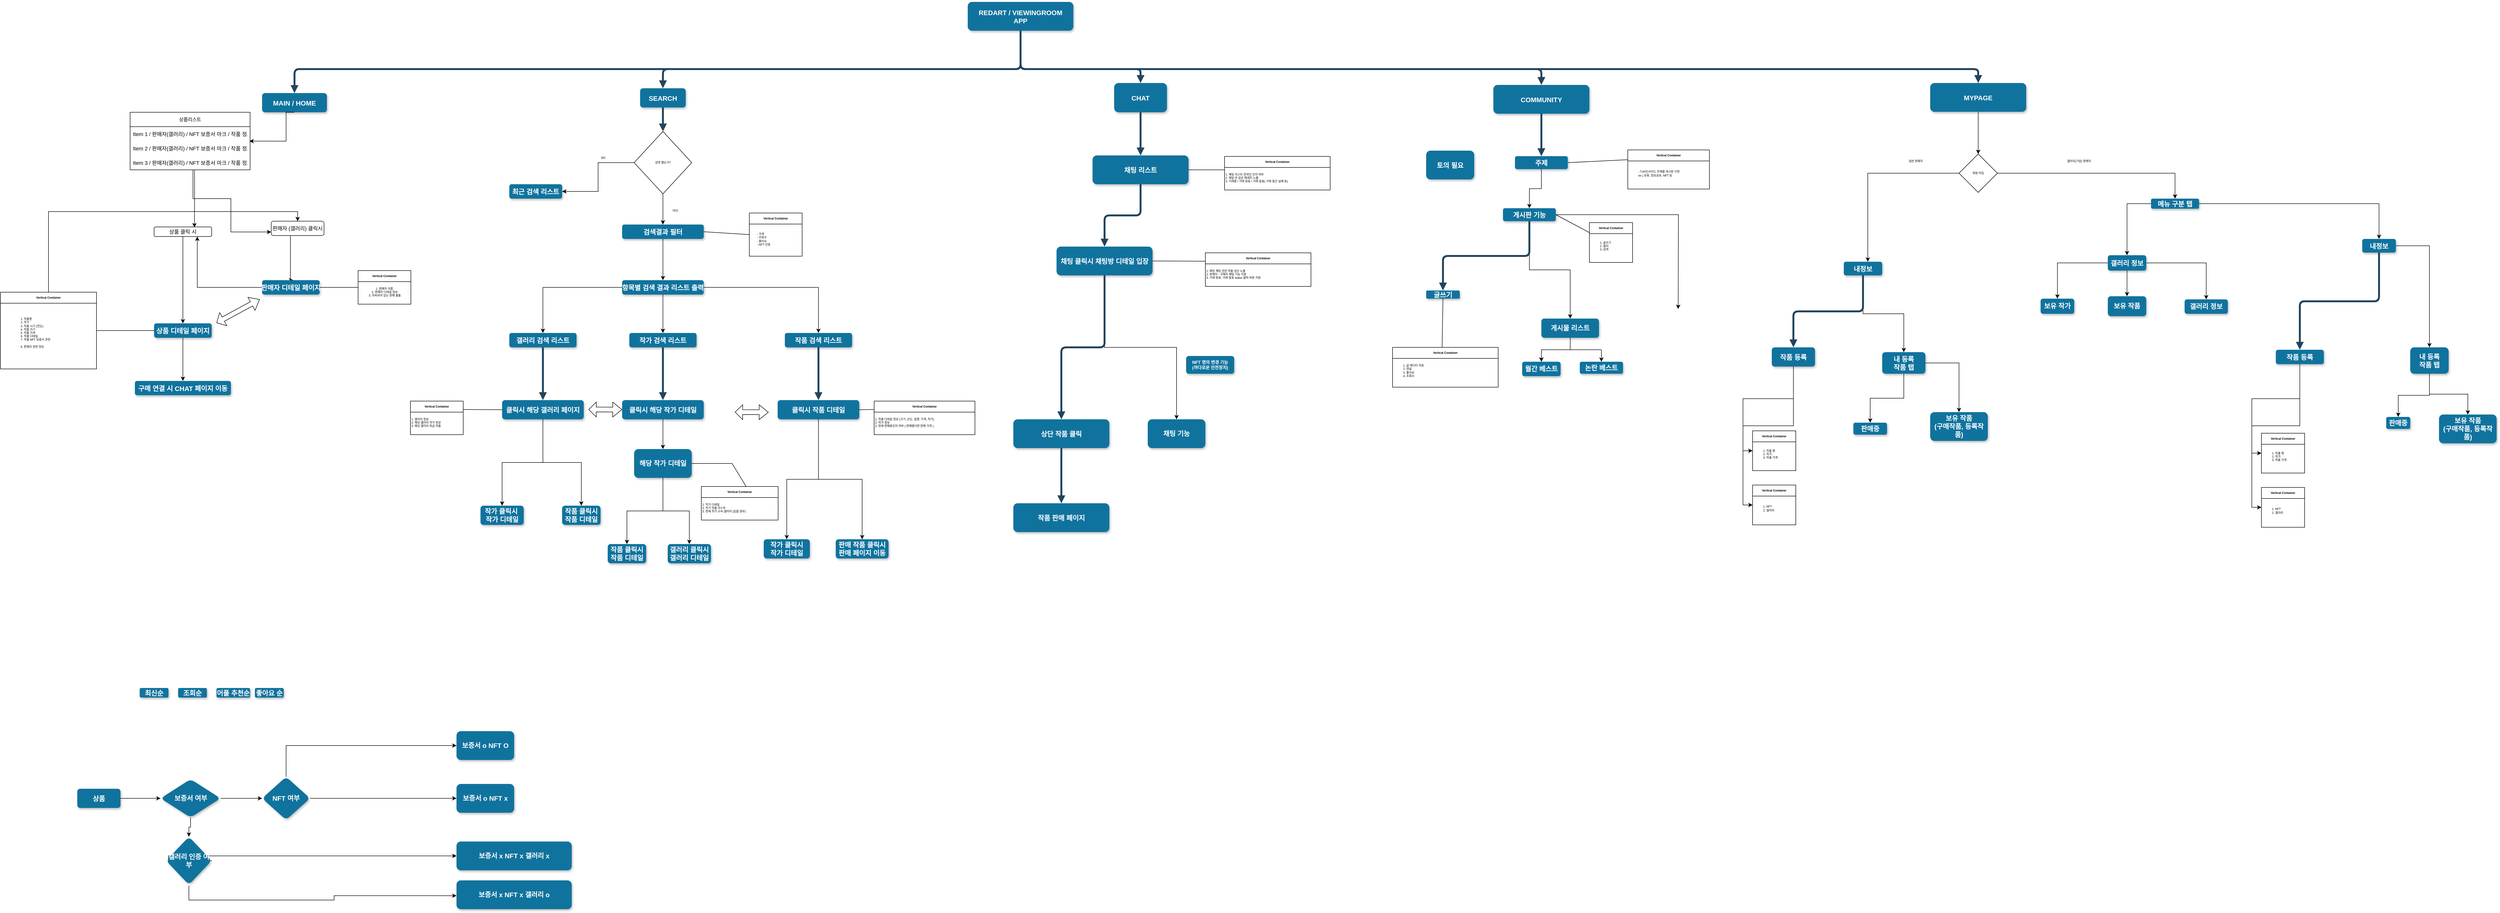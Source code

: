 <mxfile version="16.2.7" type="github">
  <diagram name="Page-1" id="97916047-d0de-89f5-080d-49f4d83e522f">
    <mxGraphModel dx="3179.5" dy="801" grid="1" gridSize="10" guides="1" tooltips="1" connect="1" arrows="1" fold="1" page="1" pageScale="1.5" pageWidth="1169" pageHeight="827" background="none" math="0" shadow="0">
      <root>
        <mxCell id="0" />
        <mxCell id="1" parent="0" />
        <mxCell id="3" value="REDART / VIEWINGROOM&#xa;APP" style="rounded=1;fillColor=#10739E;strokeColor=none;shadow=1;gradientColor=none;fontStyle=1;fontColor=#FFFFFF;fontSize=14;" parent="1" vertex="1">
          <mxGeometry x="805" y="30" width="220" height="60" as="geometry" />
        </mxCell>
        <mxCell id="8" value="MAIN / HOME" style="rounded=1;fillColor=#10739E;strokeColor=none;shadow=1;gradientColor=none;fontStyle=1;fontColor=#FFFFFF;fontSize=14;" parent="1" vertex="1">
          <mxGeometry x="-665" y="220" width="135" height="40" as="geometry" />
        </mxCell>
        <mxCell id="2zvDSiaRfBO-3n8Pwa8q-91" style="edgeStyle=orthogonalEdgeStyle;rounded=0;orthogonalLoop=1;jettySize=auto;html=1;fontSize=11;exitX=0.537;exitY=1.025;exitDx=0;exitDy=0;exitPerimeter=0;entryX=0.7;entryY=0.05;entryDx=0;entryDy=0;entryPerimeter=0;" parent="1" source="2zvDSiaRfBO-3n8Pwa8q-101" target="2zvDSiaRfBO-3n8Pwa8q-88" edge="1">
          <mxGeometry relative="1" as="geometry">
            <mxPoint x="-806" y="450" as="targetPoint" />
          </mxGeometry>
        </mxCell>
        <mxCell id="2zvDSiaRfBO-3n8Pwa8q-93" style="edgeStyle=orthogonalEdgeStyle;rounded=0;orthogonalLoop=1;jettySize=auto;html=1;fontSize=11;exitX=0.524;exitY=1.025;exitDx=0;exitDy=0;exitPerimeter=0;entryX=0;entryY=0.75;entryDx=0;entryDy=0;" parent="1" source="2zvDSiaRfBO-3n8Pwa8q-101" target="2zvDSiaRfBO-3n8Pwa8q-89" edge="1">
          <mxGeometry relative="1" as="geometry">
            <mxPoint x="-729.95" y="387.12" as="sourcePoint" />
            <mxPoint x="-665" y="510" as="targetPoint" />
            <Array as="points">
              <mxPoint x="-809" y="440" />
              <mxPoint x="-730" y="440" />
              <mxPoint x="-730" y="510" />
            </Array>
          </mxGeometry>
        </mxCell>
        <mxCell id="2zvDSiaRfBO-3n8Pwa8q-102" style="edgeStyle=orthogonalEdgeStyle;rounded=0;orthogonalLoop=1;jettySize=auto;html=1;exitX=0.5;exitY=1;exitDx=0;exitDy=0;entryX=0.994;entryY=0.006;entryDx=0;entryDy=0;fontSize=6;entryPerimeter=0;" parent="1" source="8" target="2zvDSiaRfBO-3n8Pwa8q-100" edge="1">
          <mxGeometry relative="1" as="geometry">
            <mxPoint x="-570.0" y="315" as="sourcePoint" />
            <Array as="points">
              <mxPoint x="-615" y="320" />
            </Array>
          </mxGeometry>
        </mxCell>
        <mxCell id="10" value="최신순" style="rounded=1;fillColor=#10739E;strokeColor=none;shadow=1;gradientColor=none;fontStyle=1;fontColor=#FFFFFF;fontSize=14;" parent="1" vertex="1">
          <mxGeometry x="-920" y="1460" width="60" height="20" as="geometry" />
        </mxCell>
        <mxCell id="2zvDSiaRfBO-3n8Pwa8q-83" value="" style="edgeStyle=orthogonalEdgeStyle;rounded=0;orthogonalLoop=1;jettySize=auto;html=1;" parent="1" source="11" edge="1">
          <mxGeometry relative="1" as="geometry">
            <mxPoint x="-830" y="820" as="targetPoint" />
          </mxGeometry>
        </mxCell>
        <mxCell id="11" value="상품 디테일 페이지" style="rounded=1;fillColor=#10739E;strokeColor=none;shadow=1;gradientColor=none;fontStyle=1;fontColor=#FFFFFF;fontSize=14;" parent="1" vertex="1">
          <mxGeometry x="-890" y="700" width="120" height="30" as="geometry" />
        </mxCell>
        <mxCell id="12" value="구매 연결 시 CHAT 페이지 이동" style="rounded=1;fillColor=#10739E;strokeColor=none;shadow=1;gradientColor=none;fontStyle=1;fontColor=#FFFFFF;fontSize=14;" parent="1" vertex="1">
          <mxGeometry x="-930" y="820" width="200" height="29.75" as="geometry" />
        </mxCell>
        <mxCell id="13" value="SEARCH" style="rounded=1;fillColor=#10739E;strokeColor=none;shadow=1;gradientColor=none;fontStyle=1;fontColor=#FFFFFF;fontSize=14;" parent="1" vertex="1">
          <mxGeometry x="122.5" y="210" width="95" height="40" as="geometry" />
        </mxCell>
        <mxCell id="2zvDSiaRfBO-3n8Pwa8q-134" style="edgeStyle=orthogonalEdgeStyle;rounded=0;orthogonalLoop=1;jettySize=auto;html=1;entryX=0.5;entryY=0;entryDx=0;entryDy=0;fontSize=6;" parent="1" source="14" target="15" edge="1">
          <mxGeometry relative="1" as="geometry" />
        </mxCell>
        <mxCell id="2zvDSiaRfBO-3n8Pwa8q-135" style="edgeStyle=orthogonalEdgeStyle;rounded=0;orthogonalLoop=1;jettySize=auto;html=1;fontSize=6;" parent="1" source="14" target="2zvDSiaRfBO-3n8Pwa8q-128" edge="1">
          <mxGeometry relative="1" as="geometry" />
        </mxCell>
        <mxCell id="2zvDSiaRfBO-3n8Pwa8q-136" style="edgeStyle=orthogonalEdgeStyle;rounded=0;orthogonalLoop=1;jettySize=auto;html=1;fontSize=6;" parent="1" source="14" target="2zvDSiaRfBO-3n8Pwa8q-131" edge="1">
          <mxGeometry relative="1" as="geometry" />
        </mxCell>
        <mxCell id="14" value="항목별 검색 결과 리스트 출력" style="rounded=1;fillColor=#10739E;strokeColor=none;shadow=1;gradientColor=none;fontStyle=1;fontColor=#FFFFFF;fontSize=14;" parent="1" vertex="1">
          <mxGeometry x="85" y="610" width="170" height="30" as="geometry" />
        </mxCell>
        <mxCell id="15" value="갤러리 검색 리스트" style="rounded=1;fillColor=#10739E;strokeColor=none;shadow=1;gradientColor=none;fontStyle=1;fontColor=#FFFFFF;fontSize=14;" parent="1" vertex="1">
          <mxGeometry x="-150" y="720" width="140" height="30" as="geometry" />
        </mxCell>
        <mxCell id="2zvDSiaRfBO-3n8Pwa8q-148" value="" style="edgeStyle=orthogonalEdgeStyle;rounded=0;orthogonalLoop=1;jettySize=auto;html=1;fontSize=6;" parent="1" source="16" target="2zvDSiaRfBO-3n8Pwa8q-147" edge="1">
          <mxGeometry relative="1" as="geometry" />
        </mxCell>
        <mxCell id="2zvDSiaRfBO-3n8Pwa8q-150" value="" style="edgeStyle=orthogonalEdgeStyle;rounded=0;orthogonalLoop=1;jettySize=auto;html=1;fontSize=6;" parent="1" source="16" target="2zvDSiaRfBO-3n8Pwa8q-149" edge="1">
          <mxGeometry relative="1" as="geometry" />
        </mxCell>
        <mxCell id="16" value="클릭시 해당 갤러리 페이지" style="rounded=1;fillColor=#10739E;strokeColor=none;shadow=1;gradientColor=none;fontStyle=1;fontColor=#FFFFFF;fontSize=14;" parent="1" vertex="1">
          <mxGeometry x="-165" y="860" width="170" height="40" as="geometry" />
        </mxCell>
        <mxCell id="18" value="CHAT" style="rounded=1;fillColor=#10739E;strokeColor=none;shadow=1;gradientColor=none;fontStyle=1;fontColor=#FFFFFF;fontSize=14;" parent="1" vertex="1">
          <mxGeometry x="1110" y="199" width="110" height="61" as="geometry" />
        </mxCell>
        <mxCell id="19" value="채팅 리스트" style="rounded=1;fillColor=#10739E;strokeColor=none;shadow=1;gradientColor=none;fontStyle=1;fontColor=#FFFFFF;fontSize=14;" parent="1" vertex="1">
          <mxGeometry x="1065" y="350" width="200" height="60" as="geometry" />
        </mxCell>
        <mxCell id="2zvDSiaRfBO-3n8Pwa8q-173" value="" style="edgeStyle=orthogonalEdgeStyle;rounded=0;orthogonalLoop=1;jettySize=auto;html=1;fontSize=6;" parent="1" source="20" target="2zvDSiaRfBO-3n8Pwa8q-172" edge="1">
          <mxGeometry relative="1" as="geometry" />
        </mxCell>
        <mxCell id="20" value="채팅 클릭시 채팅방 디테일 입장" style="rounded=1;fillColor=#10739E;strokeColor=none;shadow=1;gradientColor=none;fontStyle=1;fontColor=#FFFFFF;fontSize=14;" parent="1" vertex="1">
          <mxGeometry x="990" y="540" width="200" height="60" as="geometry" />
        </mxCell>
        <mxCell id="21" value="상단 작품 클릭" style="rounded=1;fillColor=#10739E;strokeColor=none;shadow=1;gradientColor=none;fontStyle=1;fontColor=#FFFFFF;fontSize=14;" parent="1" vertex="1">
          <mxGeometry x="900" y="900" width="200" height="60" as="geometry" />
        </mxCell>
        <mxCell id="22" value="작품 판매 페이지" style="rounded=1;fillColor=#10739E;strokeColor=none;shadow=1;gradientColor=none;fontStyle=1;fontColor=#FFFFFF;fontSize=14;" parent="1" vertex="1">
          <mxGeometry x="900" y="1075" width="200" height="60" as="geometry" />
        </mxCell>
        <mxCell id="23" value="COMMUNITY" style="rounded=1;fillColor=#10739E;strokeColor=none;shadow=1;gradientColor=none;fontStyle=1;fontColor=#FFFFFF;fontSize=14;" parent="1" vertex="1">
          <mxGeometry x="1900" y="203" width="200" height="60" as="geometry" />
        </mxCell>
        <mxCell id="2zvDSiaRfBO-3n8Pwa8q-181" value="" style="edgeStyle=orthogonalEdgeStyle;rounded=0;orthogonalLoop=1;jettySize=auto;html=1;fontSize=6;" parent="1" source="24" edge="1">
          <mxGeometry relative="1" as="geometry">
            <mxPoint x="2285" y="670" as="targetPoint" />
          </mxGeometry>
        </mxCell>
        <mxCell id="2zvDSiaRfBO-3n8Pwa8q-196" value="" style="edgeStyle=orthogonalEdgeStyle;rounded=0;orthogonalLoop=1;jettySize=auto;html=1;fontSize=6;" parent="1" source="24" target="2zvDSiaRfBO-3n8Pwa8q-195" edge="1">
          <mxGeometry relative="1" as="geometry" />
        </mxCell>
        <mxCell id="24" value="게시판 기능" style="rounded=1;fillColor=#10739E;strokeColor=none;shadow=1;gradientColor=none;fontStyle=1;fontColor=#FFFFFF;fontSize=14;" parent="1" vertex="1">
          <mxGeometry x="1920" y="460" width="110" height="27" as="geometry" />
        </mxCell>
        <mxCell id="25" value="글쓰기" style="rounded=1;fillColor=#10739E;strokeColor=none;shadow=1;gradientColor=none;fontStyle=1;fontColor=#FFFFFF;fontSize=14;" parent="1" vertex="1">
          <mxGeometry x="1760" y="631.5" width="70" height="17" as="geometry" />
        </mxCell>
        <mxCell id="34" value="" style="edgeStyle=elbowEdgeStyle;elbow=vertical;strokeWidth=4;endArrow=block;endFill=1;fontStyle=1;strokeColor=#23445D;" parent="1" source="3" target="8" edge="1">
          <mxGeometry x="170" y="65.5" width="100" height="100" as="geometry">
            <mxPoint x="170" y="165.5" as="sourcePoint" />
            <mxPoint x="270" y="65.5" as="targetPoint" />
            <Array as="points">
              <mxPoint x="668" y="170" />
              <mxPoint x="668" y="180" />
              <mxPoint x="700" y="455.5" />
            </Array>
          </mxGeometry>
        </mxCell>
        <mxCell id="37" value="" style="edgeStyle=elbowEdgeStyle;elbow=vertical;strokeWidth=4;endArrow=block;endFill=1;fontStyle=1;strokeColor=#23445D;" parent="1" source="3" target="23" edge="1">
          <mxGeometry x="170" y="65.5" width="100" height="100" as="geometry">
            <mxPoint x="170" y="165.5" as="sourcePoint" />
            <mxPoint x="270" y="65.5" as="targetPoint" />
            <Array as="points">
              <mxPoint x="1198" y="170" />
              <mxPoint x="1120" y="455.5" />
            </Array>
          </mxGeometry>
        </mxCell>
        <mxCell id="42" value="" style="edgeStyle=elbowEdgeStyle;elbow=vertical;strokeWidth=4;endArrow=block;endFill=1;fontStyle=1;strokeColor=#23445D;" parent="1" source="13" edge="1">
          <mxGeometry x="-420" y="-240" width="100" height="100" as="geometry">
            <mxPoint x="-420" y="-140" as="sourcePoint" />
            <mxPoint x="170" y="300" as="targetPoint" />
          </mxGeometry>
        </mxCell>
        <mxCell id="44" value="" style="edgeStyle=elbowEdgeStyle;elbow=vertical;strokeWidth=4;endArrow=block;endFill=1;fontStyle=1;strokeColor=#23445D;" parent="1" source="15" target="16" edge="1">
          <mxGeometry x="-520" y="240" width="100" height="100" as="geometry">
            <mxPoint x="-520" y="340" as="sourcePoint" />
            <mxPoint x="-420" y="240" as="targetPoint" />
          </mxGeometry>
        </mxCell>
        <mxCell id="46" value="" style="edgeStyle=elbowEdgeStyle;elbow=vertical;strokeWidth=4;endArrow=block;endFill=1;fontStyle=1;strokeColor=#23445D;" parent="1" source="18" target="19" edge="1">
          <mxGeometry x="340" y="49" width="100" height="100" as="geometry">
            <mxPoint x="340" y="149" as="sourcePoint" />
            <mxPoint x="440" y="49" as="targetPoint" />
          </mxGeometry>
        </mxCell>
        <mxCell id="47" value="" style="edgeStyle=elbowEdgeStyle;elbow=vertical;strokeWidth=4;endArrow=block;endFill=1;fontStyle=1;strokeColor=#23445D;" parent="1" source="19" target="20" edge="1">
          <mxGeometry x="340" y="59" width="100" height="100" as="geometry">
            <mxPoint x="340" y="159" as="sourcePoint" />
            <mxPoint x="440" y="59" as="targetPoint" />
          </mxGeometry>
        </mxCell>
        <mxCell id="48" value="" style="edgeStyle=elbowEdgeStyle;elbow=vertical;strokeWidth=4;endArrow=block;endFill=1;fontStyle=1;strokeColor=#23445D;" parent="1" source="20" target="21" edge="1">
          <mxGeometry x="340" y="69" width="100" height="100" as="geometry">
            <mxPoint x="340" y="169" as="sourcePoint" />
            <mxPoint x="440" y="69" as="targetPoint" />
          </mxGeometry>
        </mxCell>
        <mxCell id="49" value="" style="edgeStyle=elbowEdgeStyle;elbow=vertical;strokeWidth=4;endArrow=block;endFill=1;fontStyle=1;strokeColor=#23445D;" parent="1" source="21" target="22" edge="1">
          <mxGeometry x="330" y="274" width="100" height="100" as="geometry">
            <mxPoint x="330" y="374" as="sourcePoint" />
            <mxPoint x="430" y="274" as="targetPoint" />
          </mxGeometry>
        </mxCell>
        <mxCell id="50" value="" style="edgeStyle=elbowEdgeStyle;elbow=vertical;strokeWidth=4;endArrow=block;endFill=1;fontStyle=1;strokeColor=#23445D;entryX=0.5;entryY=0;entryDx=0;entryDy=0;" parent="1" source="23" target="2zvDSiaRfBO-3n8Pwa8q-182" edge="1">
          <mxGeometry x="880" y="-247" width="100" height="100" as="geometry">
            <mxPoint x="880" y="-147" as="sourcePoint" />
            <mxPoint x="2000" y="330" as="targetPoint" />
          </mxGeometry>
        </mxCell>
        <mxCell id="51" value="" style="edgeStyle=elbowEdgeStyle;elbow=vertical;strokeWidth=4;endArrow=block;endFill=1;fontStyle=1;strokeColor=#23445D;" parent="1" source="24" target="25" edge="1">
          <mxGeometry x="880" y="80" width="100" height="100" as="geometry">
            <mxPoint x="880" y="180" as="sourcePoint" />
            <mxPoint x="980" y="80" as="targetPoint" />
          </mxGeometry>
        </mxCell>
        <mxCell id="54" value="" style="edgeStyle=elbowEdgeStyle;elbow=vertical;strokeWidth=4;endArrow=block;endFill=1;fontStyle=1;strokeColor=#23445D;" parent="1" source="3" target="13" edge="1">
          <mxGeometry x="170" y="65.5" width="100" height="100" as="geometry">
            <mxPoint x="170" y="165.5" as="sourcePoint" />
            <mxPoint x="270" y="65.5" as="targetPoint" />
            <Array as="points">
              <mxPoint x="915" y="170" />
              <mxPoint x="800" y="455.5" />
            </Array>
          </mxGeometry>
        </mxCell>
        <mxCell id="55" value="" style="edgeStyle=elbowEdgeStyle;elbow=vertical;strokeWidth=4;endArrow=block;endFill=1;fontStyle=1;strokeColor=#23445D;entryX=0.5;entryY=0;entryDx=0;entryDy=0;exitX=0.5;exitY=1;exitDx=0;exitDy=0;" parent="1" source="3" target="18" edge="1">
          <mxGeometry x="170" y="65.5" width="100" height="100" as="geometry">
            <mxPoint x="915" y="100" as="sourcePoint" />
            <mxPoint x="270" y="65.5" as="targetPoint" />
            <Array as="points">
              <mxPoint x="880" y="170" />
              <mxPoint x="915" y="170" />
              <mxPoint x="1090" y="455.5" />
            </Array>
          </mxGeometry>
        </mxCell>
        <mxCell id="2zvDSiaRfBO-3n8Pwa8q-203" value="" style="edgeStyle=orthogonalEdgeStyle;rounded=0;orthogonalLoop=1;jettySize=auto;html=1;fontSize=6;entryX=0;entryY=0.5;entryDx=0;entryDy=0;" parent="1" source="2zvDSiaRfBO-3n8Pwa8q-55" target="2zvDSiaRfBO-3n8Pwa8q-204" edge="1">
          <mxGeometry relative="1" as="geometry">
            <mxPoint x="2910" y="329" as="targetPoint" />
          </mxGeometry>
        </mxCell>
        <mxCell id="2zvDSiaRfBO-3n8Pwa8q-55" value="MYPAGE" style="rounded=1;fillColor=#10739E;strokeColor=none;shadow=1;gradientColor=none;fontStyle=1;fontColor=#FFFFFF;fontSize=14;" parent="1" vertex="1">
          <mxGeometry x="2810" y="199" width="200" height="60" as="geometry" />
        </mxCell>
        <mxCell id="2zvDSiaRfBO-3n8Pwa8q-218" value="" style="edgeStyle=orthogonalEdgeStyle;rounded=0;orthogonalLoop=1;jettySize=auto;html=1;fontSize=6;" parent="1" source="2zvDSiaRfBO-3n8Pwa8q-56" target="2zvDSiaRfBO-3n8Pwa8q-217" edge="1">
          <mxGeometry relative="1" as="geometry" />
        </mxCell>
        <mxCell id="2zvDSiaRfBO-3n8Pwa8q-56" value="내정보" style="rounded=1;fillColor=#10739E;strokeColor=none;shadow=1;gradientColor=none;fontStyle=1;fontColor=#FFFFFF;fontSize=14;" parent="1" vertex="1">
          <mxGeometry x="2630" y="571.5" width="80" height="28.5" as="geometry" />
        </mxCell>
        <mxCell id="2zvDSiaRfBO-3n8Pwa8q-213" style="edgeStyle=orthogonalEdgeStyle;rounded=0;orthogonalLoop=1;jettySize=auto;html=1;entryX=0;entryY=0.5;entryDx=0;entryDy=0;fontSize=6;" parent="1" source="2zvDSiaRfBO-3n8Pwa8q-57" target="2zvDSiaRfBO-3n8Pwa8q-211" edge="1">
          <mxGeometry relative="1" as="geometry" />
        </mxCell>
        <mxCell id="2zvDSiaRfBO-3n8Pwa8q-214" style="edgeStyle=orthogonalEdgeStyle;rounded=0;orthogonalLoop=1;jettySize=auto;html=1;fontSize=6;entryX=0;entryY=0.5;entryDx=0;entryDy=0;" parent="1" source="2zvDSiaRfBO-3n8Pwa8q-57" target="2zvDSiaRfBO-3n8Pwa8q-215" edge="1">
          <mxGeometry relative="1" as="geometry">
            <mxPoint x="2680" y="870" as="targetPoint" />
          </mxGeometry>
        </mxCell>
        <mxCell id="2zvDSiaRfBO-3n8Pwa8q-57" value="작품 등록" style="rounded=1;fillColor=#10739E;strokeColor=none;shadow=1;gradientColor=none;fontStyle=1;fontColor=#FFFFFF;fontSize=14;" parent="1" vertex="1">
          <mxGeometry x="2480" y="750" width="90" height="40" as="geometry" />
        </mxCell>
        <mxCell id="2zvDSiaRfBO-3n8Pwa8q-61" value="" style="edgeStyle=elbowEdgeStyle;elbow=vertical;strokeWidth=4;endArrow=block;endFill=1;fontStyle=1;strokeColor=#23445D;" parent="1" source="2zvDSiaRfBO-3n8Pwa8q-56" target="2zvDSiaRfBO-3n8Pwa8q-57" edge="1">
          <mxGeometry x="2090" y="495" width="100" height="100" as="geometry">
            <mxPoint x="2090" y="595" as="sourcePoint" />
            <mxPoint x="2190" y="495" as="targetPoint" />
          </mxGeometry>
        </mxCell>
        <mxCell id="2zvDSiaRfBO-3n8Pwa8q-64" value="" style="edgeStyle=elbowEdgeStyle;elbow=vertical;strokeWidth=4;endArrow=block;endFill=1;fontStyle=1;strokeColor=#23445D;entryX=0.5;entryY=0;entryDx=0;entryDy=0;exitX=0.5;exitY=1;exitDx=0;exitDy=0;" parent="1" source="3" target="2zvDSiaRfBO-3n8Pwa8q-55" edge="1">
          <mxGeometry x="445" y="15.5" width="100" height="100" as="geometry">
            <mxPoint x="1190" y="40" as="sourcePoint" />
            <mxPoint x="1595.0" y="140" as="targetPoint" />
            <Array as="points">
              <mxPoint x="1250" y="170" />
              <mxPoint x="1395" y="405.5" />
            </Array>
          </mxGeometry>
        </mxCell>
        <mxCell id="2zvDSiaRfBO-3n8Pwa8q-68" value="조회순" style="rounded=1;fillColor=#10739E;strokeColor=none;shadow=1;gradientColor=none;fontStyle=1;fontColor=#FFFFFF;fontSize=14;" parent="1" vertex="1">
          <mxGeometry x="-840" y="1460" width="60" height="20" as="geometry" />
        </mxCell>
        <mxCell id="2zvDSiaRfBO-3n8Pwa8q-70" value="어플 추천순" style="rounded=1;fillColor=#10739E;strokeColor=none;shadow=1;gradientColor=none;fontStyle=1;fontColor=#FFFFFF;fontSize=14;" parent="1" vertex="1">
          <mxGeometry x="-760" y="1460" width="70" height="20" as="geometry" />
        </mxCell>
        <mxCell id="2zvDSiaRfBO-3n8Pwa8q-71" value="좋아요 순" style="rounded=1;fillColor=#10739E;strokeColor=none;shadow=1;gradientColor=none;fontStyle=1;fontColor=#FFFFFF;fontSize=14;" parent="1" vertex="1">
          <mxGeometry x="-680" y="1460" width="60" height="20" as="geometry" />
        </mxCell>
        <mxCell id="2zvDSiaRfBO-3n8Pwa8q-92" value="" style="edgeStyle=orthogonalEdgeStyle;rounded=0;orthogonalLoop=1;jettySize=auto;html=1;fontSize=11;" parent="1" source="2zvDSiaRfBO-3n8Pwa8q-88" target="11" edge="1">
          <mxGeometry relative="1" as="geometry" />
        </mxCell>
        <mxCell id="2zvDSiaRfBO-3n8Pwa8q-88" value="상품 클릭 시" style="rounded=1;whiteSpace=wrap;html=1;fontSize=11;" parent="1" vertex="1">
          <mxGeometry x="-890" y="499" width="120" height="20" as="geometry" />
        </mxCell>
        <mxCell id="2zvDSiaRfBO-3n8Pwa8q-97" style="edgeStyle=orthogonalEdgeStyle;rounded=0;orthogonalLoop=1;jettySize=auto;html=1;entryX=0.5;entryY=0;entryDx=0;entryDy=0;fontSize=11;" parent="1" edge="1">
          <mxGeometry relative="1" as="geometry">
            <mxPoint x="-585.971" y="517" as="sourcePoint" />
            <mxPoint x="-600.0" y="610" as="targetPoint" />
            <Array as="points">
              <mxPoint x="-606" y="517" />
              <mxPoint x="-606" y="610" />
            </Array>
          </mxGeometry>
        </mxCell>
        <mxCell id="2zvDSiaRfBO-3n8Pwa8q-89" value="판매자 (갤러리) 클릭시" style="rounded=1;whiteSpace=wrap;html=1;fontSize=11;" parent="1" vertex="1">
          <mxGeometry x="-646" y="487" width="110" height="30" as="geometry" />
        </mxCell>
        <mxCell id="2zvDSiaRfBO-3n8Pwa8q-94" value="" style="edgeStyle=orthogonalEdgeStyle;rounded=0;orthogonalLoop=1;jettySize=auto;html=1;entryX=0.75;entryY=1;entryDx=0;entryDy=0;" parent="1" source="2zvDSiaRfBO-3n8Pwa8q-95" target="2zvDSiaRfBO-3n8Pwa8q-88" edge="1">
          <mxGeometry relative="1" as="geometry">
            <mxPoint x="-605" y="730" as="targetPoint" />
          </mxGeometry>
        </mxCell>
        <mxCell id="2zvDSiaRfBO-3n8Pwa8q-95" value="판매자 디테일 페이지" style="rounded=1;fillColor=#10739E;strokeColor=none;shadow=1;gradientColor=none;fontStyle=1;fontColor=#FFFFFF;fontSize=14;" parent="1" vertex="1">
          <mxGeometry x="-665" y="610" width="120" height="30" as="geometry" />
        </mxCell>
        <mxCell id="2zvDSiaRfBO-3n8Pwa8q-98" value="상품리스트" style="swimlane;fontStyle=0;childLayout=stackLayout;horizontal=1;startSize=30;horizontalStack=0;resizeParent=1;resizeParentMax=0;resizeLast=0;collapsible=1;marginBottom=0;fontSize=10;" parent="1" vertex="1">
          <mxGeometry x="-940" y="260" width="250" height="120" as="geometry" />
        </mxCell>
        <mxCell id="2zvDSiaRfBO-3n8Pwa8q-99" value="Item 1 / 판매자(갤러리) / NFT 보증서 마크 / 작품 정보" style="text;strokeColor=none;fillColor=none;align=left;verticalAlign=middle;spacingLeft=4;spacingRight=4;overflow=hidden;points=[[0,0.5],[1,0.5]];portConstraint=eastwest;rotatable=0;fontSize=11;" parent="2zvDSiaRfBO-3n8Pwa8q-98" vertex="1">
          <mxGeometry y="30" width="250" height="30" as="geometry" />
        </mxCell>
        <mxCell id="2zvDSiaRfBO-3n8Pwa8q-100" value="Item 2 / 판매자(갤러리) / NFT 보증서 마크 / 작품 정보" style="text;strokeColor=none;fillColor=none;align=left;verticalAlign=middle;spacingLeft=4;spacingRight=4;overflow=hidden;points=[[0,0.5],[1,0.5]];portConstraint=eastwest;rotatable=0;fontSize=11;" parent="2zvDSiaRfBO-3n8Pwa8q-98" vertex="1">
          <mxGeometry y="60" width="250" height="30" as="geometry" />
        </mxCell>
        <mxCell id="2zvDSiaRfBO-3n8Pwa8q-101" value="Item 3 / 판매자(갤러리) / NFT 보증서 마크 / 작품 정보" style="text;strokeColor=none;fillColor=none;align=left;verticalAlign=middle;spacingLeft=4;spacingRight=4;overflow=hidden;points=[[0,0.5],[1,0.5]];portConstraint=eastwest;rotatable=0;fontSize=11;" parent="2zvDSiaRfBO-3n8Pwa8q-98" vertex="1">
          <mxGeometry y="90" width="250" height="30" as="geometry" />
        </mxCell>
        <mxCell id="2zvDSiaRfBO-3n8Pwa8q-103" value="" style="endArrow=none;html=1;rounded=0;fontSize=6;entryX=1;entryY=0.5;entryDx=0;entryDy=0;exitX=0;exitY=0.5;exitDx=0;exitDy=0;" parent="1" source="2zvDSiaRfBO-3n8Pwa8q-104" target="2zvDSiaRfBO-3n8Pwa8q-95" edge="1">
          <mxGeometry width="50" height="50" relative="1" as="geometry">
            <mxPoint x="-455" y="625" as="sourcePoint" />
            <mxPoint x="-575" y="650" as="targetPoint" />
          </mxGeometry>
        </mxCell>
        <mxCell id="2zvDSiaRfBO-3n8Pwa8q-104" value="Vertical Container" style="swimlane;fontSize=6;" parent="1" vertex="1">
          <mxGeometry x="-465" y="590" width="110" height="70" as="geometry" />
        </mxCell>
        <mxCell id="2zvDSiaRfBO-3n8Pwa8q-105" value="1. 판매자 이름&amp;nbsp;&lt;br&gt;2. 판매자 디테일 정보&lt;br&gt;3. 귀속되어 있는 판매 물품" style="text;html=1;align=center;verticalAlign=middle;resizable=0;points=[];autosize=1;strokeColor=none;fillColor=none;fontSize=6;" parent="2zvDSiaRfBO-3n8Pwa8q-104" vertex="1">
          <mxGeometry x="-5" y="30" width="120" height="30" as="geometry" />
        </mxCell>
        <mxCell id="2zvDSiaRfBO-3n8Pwa8q-111" style="edgeStyle=orthogonalEdgeStyle;rounded=0;orthogonalLoop=1;jettySize=auto;html=1;entryX=0.5;entryY=0;entryDx=0;entryDy=0;fontSize=6;" parent="1" source="2zvDSiaRfBO-3n8Pwa8q-106" target="2zvDSiaRfBO-3n8Pwa8q-89" edge="1">
          <mxGeometry relative="1" as="geometry">
            <Array as="points">
              <mxPoint x="-1110" y="467" />
              <mxPoint x="-591" y="467" />
            </Array>
          </mxGeometry>
        </mxCell>
        <mxCell id="2zvDSiaRfBO-3n8Pwa8q-106" value="Vertical Container" style="swimlane;fontSize=6;" parent="1" vertex="1">
          <mxGeometry x="-1210" y="635" width="200" height="160" as="geometry" />
        </mxCell>
        <mxCell id="2zvDSiaRfBO-3n8Pwa8q-107" value="1. 작품명&lt;br&gt;2. 작가&lt;br&gt;3. 작품 시기 (연도)&lt;br&gt;4. 작품 크기&lt;br&gt;5. 작품 가격&lt;br&gt;6. 작품 디테일&lt;br&gt;7. 작품 NFT 보증서 관련&lt;br&gt;&lt;br&gt;8. 판매자 관련 정보&amp;nbsp;" style="text;html=1;align=left;verticalAlign=middle;resizable=0;points=[];autosize=1;strokeColor=none;fillColor=none;fontSize=6;" parent="2zvDSiaRfBO-3n8Pwa8q-106" vertex="1">
          <mxGeometry x="40" y="50" width="110" height="70" as="geometry" />
        </mxCell>
        <mxCell id="2zvDSiaRfBO-3n8Pwa8q-109" value="" style="endArrow=none;html=1;rounded=0;fontSize=6;entryX=0;entryY=0.5;entryDx=0;entryDy=0;exitX=1;exitY=0.5;exitDx=0;exitDy=0;" parent="1" source="2zvDSiaRfBO-3n8Pwa8q-106" target="11" edge="1">
          <mxGeometry width="50" height="50" relative="1" as="geometry">
            <mxPoint x="-980" y="740" as="sourcePoint" />
            <mxPoint x="-930" y="690" as="targetPoint" />
          </mxGeometry>
        </mxCell>
        <mxCell id="2zvDSiaRfBO-3n8Pwa8q-114" style="edgeStyle=orthogonalEdgeStyle;rounded=0;orthogonalLoop=1;jettySize=auto;html=1;fontSize=6;" parent="1" source="2zvDSiaRfBO-3n8Pwa8q-113" target="2zvDSiaRfBO-3n8Pwa8q-115" edge="1">
          <mxGeometry relative="1" as="geometry">
            <mxPoint x="-20" y="480" as="targetPoint" />
          </mxGeometry>
        </mxCell>
        <mxCell id="2zvDSiaRfBO-3n8Pwa8q-116" style="edgeStyle=orthogonalEdgeStyle;rounded=0;orthogonalLoop=1;jettySize=auto;html=1;fontSize=6;entryX=0.5;entryY=0;entryDx=0;entryDy=0;" parent="1" source="2zvDSiaRfBO-3n8Pwa8q-113" target="2zvDSiaRfBO-3n8Pwa8q-188" edge="1">
          <mxGeometry relative="1" as="geometry">
            <mxPoint x="170" y="490" as="targetPoint" />
          </mxGeometry>
        </mxCell>
        <mxCell id="2zvDSiaRfBO-3n8Pwa8q-113" value="검색 했는가?" style="rhombus;whiteSpace=wrap;html=1;fontSize=6;" parent="1" vertex="1">
          <mxGeometry x="110" y="300" width="120" height="130" as="geometry" />
        </mxCell>
        <mxCell id="2zvDSiaRfBO-3n8Pwa8q-115" value="최근 검색 리스트" style="rounded=1;fillColor=#10739E;strokeColor=none;shadow=1;gradientColor=none;fontStyle=1;fontColor=#FFFFFF;fontSize=14;" parent="1" vertex="1">
          <mxGeometry x="-150" y="410" width="110" height="30" as="geometry" />
        </mxCell>
        <mxCell id="2zvDSiaRfBO-3n8Pwa8q-117" value="NO" style="text;html=1;align=center;verticalAlign=middle;resizable=0;points=[];autosize=1;strokeColor=none;fillColor=none;fontSize=6;" parent="1" vertex="1">
          <mxGeometry x="30" y="350" width="30" height="10" as="geometry" />
        </mxCell>
        <mxCell id="2zvDSiaRfBO-3n8Pwa8q-118" value="YES&lt;br&gt;" style="text;html=1;align=center;verticalAlign=middle;resizable=0;points=[];autosize=1;strokeColor=none;fillColor=none;fontSize=6;" parent="1" vertex="1">
          <mxGeometry x="175" y="460" width="40" height="10" as="geometry" />
        </mxCell>
        <mxCell id="2zvDSiaRfBO-3n8Pwa8q-128" value="작가 검색 리스트" style="rounded=1;fillColor=#10739E;strokeColor=none;shadow=1;gradientColor=none;fontStyle=1;fontColor=#FFFFFF;fontSize=14;" parent="1" vertex="1">
          <mxGeometry x="100" y="720" width="140" height="30" as="geometry" />
        </mxCell>
        <mxCell id="2zvDSiaRfBO-3n8Pwa8q-138" value="" style="edgeStyle=orthogonalEdgeStyle;rounded=0;orthogonalLoop=1;jettySize=auto;html=1;fontSize=6;" parent="1" source="2zvDSiaRfBO-3n8Pwa8q-129" target="2zvDSiaRfBO-3n8Pwa8q-137" edge="1">
          <mxGeometry relative="1" as="geometry" />
        </mxCell>
        <mxCell id="2zvDSiaRfBO-3n8Pwa8q-129" value="클릭시 해당 작가 디테일" style="rounded=1;fillColor=#10739E;strokeColor=none;shadow=1;gradientColor=none;fontStyle=1;fontColor=#FFFFFF;fontSize=14;" parent="1" vertex="1">
          <mxGeometry x="85" y="860" width="170" height="40" as="geometry" />
        </mxCell>
        <mxCell id="2zvDSiaRfBO-3n8Pwa8q-130" value="" style="edgeStyle=elbowEdgeStyle;elbow=vertical;strokeWidth=4;endArrow=block;endFill=1;fontStyle=1;strokeColor=#23445D;" parent="1" source="2zvDSiaRfBO-3n8Pwa8q-128" target="2zvDSiaRfBO-3n8Pwa8q-129" edge="1">
          <mxGeometry x="-270" y="240" width="100" height="100" as="geometry">
            <mxPoint x="-270" y="340" as="sourcePoint" />
            <mxPoint x="-170" y="240" as="targetPoint" />
          </mxGeometry>
        </mxCell>
        <mxCell id="2zvDSiaRfBO-3n8Pwa8q-131" value="작품 검색 리스트" style="rounded=1;fillColor=#10739E;strokeColor=none;shadow=1;gradientColor=none;fontStyle=1;fontColor=#FFFFFF;fontSize=14;" parent="1" vertex="1">
          <mxGeometry x="424" y="720" width="140" height="30" as="geometry" />
        </mxCell>
        <mxCell id="2zvDSiaRfBO-3n8Pwa8q-161" value="" style="edgeStyle=orthogonalEdgeStyle;rounded=0;orthogonalLoop=1;jettySize=auto;html=1;fontSize=6;" parent="1" source="2zvDSiaRfBO-3n8Pwa8q-132" target="2zvDSiaRfBO-3n8Pwa8q-160" edge="1">
          <mxGeometry relative="1" as="geometry" />
        </mxCell>
        <mxCell id="2zvDSiaRfBO-3n8Pwa8q-163" value="" style="edgeStyle=orthogonalEdgeStyle;rounded=0;orthogonalLoop=1;jettySize=auto;html=1;fontSize=6;" parent="1" source="2zvDSiaRfBO-3n8Pwa8q-132" target="2zvDSiaRfBO-3n8Pwa8q-162" edge="1">
          <mxGeometry relative="1" as="geometry" />
        </mxCell>
        <mxCell id="2zvDSiaRfBO-3n8Pwa8q-132" value="클릭시 작품 디테일" style="rounded=1;fillColor=#10739E;strokeColor=none;shadow=1;gradientColor=none;fontStyle=1;fontColor=#FFFFFF;fontSize=14;" parent="1" vertex="1">
          <mxGeometry x="409" y="860" width="170" height="40" as="geometry" />
        </mxCell>
        <mxCell id="2zvDSiaRfBO-3n8Pwa8q-133" value="" style="edgeStyle=elbowEdgeStyle;elbow=vertical;strokeWidth=4;endArrow=block;endFill=1;fontStyle=1;strokeColor=#23445D;" parent="1" source="2zvDSiaRfBO-3n8Pwa8q-131" target="2zvDSiaRfBO-3n8Pwa8q-132" edge="1">
          <mxGeometry x="54" y="240" width="100" height="100" as="geometry">
            <mxPoint x="54" y="340" as="sourcePoint" />
            <mxPoint x="154" y="240" as="targetPoint" />
          </mxGeometry>
        </mxCell>
        <mxCell id="2zvDSiaRfBO-3n8Pwa8q-140" value="" style="edgeStyle=orthogonalEdgeStyle;rounded=0;orthogonalLoop=1;jettySize=auto;html=1;fontSize=6;" parent="1" source="2zvDSiaRfBO-3n8Pwa8q-137" target="2zvDSiaRfBO-3n8Pwa8q-139" edge="1">
          <mxGeometry relative="1" as="geometry" />
        </mxCell>
        <mxCell id="2zvDSiaRfBO-3n8Pwa8q-156" value="" style="edgeStyle=orthogonalEdgeStyle;rounded=0;orthogonalLoop=1;jettySize=auto;html=1;fontSize=6;" parent="1" source="2zvDSiaRfBO-3n8Pwa8q-137" target="2zvDSiaRfBO-3n8Pwa8q-155" edge="1">
          <mxGeometry relative="1" as="geometry" />
        </mxCell>
        <mxCell id="2zvDSiaRfBO-3n8Pwa8q-137" value="해당 작가 디테일" style="whiteSpace=wrap;html=1;fontSize=14;fillColor=#10739E;strokeColor=none;fontColor=#FFFFFF;rounded=1;shadow=1;gradientColor=none;fontStyle=1;" parent="1" vertex="1">
          <mxGeometry x="110" y="962" width="120" height="60" as="geometry" />
        </mxCell>
        <mxCell id="2zvDSiaRfBO-3n8Pwa8q-139" value="작품 클릭시&lt;br&gt;작품 디테일" style="whiteSpace=wrap;html=1;fontSize=14;fillColor=#10739E;strokeColor=none;fontColor=#FFFFFF;rounded=1;shadow=1;gradientColor=none;fontStyle=1;" parent="1" vertex="1">
          <mxGeometry x="55" y="1160" width="80" height="40" as="geometry" />
        </mxCell>
        <mxCell id="2zvDSiaRfBO-3n8Pwa8q-143" value="Vertical Container" style="swimlane;fontSize=6;" parent="1" vertex="1">
          <mxGeometry x="-356" y="862" width="110" height="70" as="geometry" />
        </mxCell>
        <mxCell id="2zvDSiaRfBO-3n8Pwa8q-144" value="1. 갤러리 정보&lt;br&gt;2. 해당 갤러리 작가 정보&lt;br&gt;3. 해당 갤러리 취급 작품" style="text;html=1;align=left;verticalAlign=middle;resizable=0;points=[];autosize=1;strokeColor=none;fillColor=none;fontSize=6;" parent="2zvDSiaRfBO-3n8Pwa8q-143" vertex="1">
          <mxGeometry y="30" width="110" height="30" as="geometry" />
        </mxCell>
        <mxCell id="2zvDSiaRfBO-3n8Pwa8q-146" value="" style="endArrow=none;html=1;rounded=0;fontSize=6;entryX=0;entryY=0.5;entryDx=0;entryDy=0;exitX=1;exitY=0.25;exitDx=0;exitDy=0;" parent="1" source="2zvDSiaRfBO-3n8Pwa8q-143" target="16" edge="1">
          <mxGeometry width="50" height="50" relative="1" as="geometry">
            <mxPoint x="-230" y="905" as="sourcePoint" />
            <mxPoint x="-180" y="855" as="targetPoint" />
          </mxGeometry>
        </mxCell>
        <mxCell id="2zvDSiaRfBO-3n8Pwa8q-147" value="작가 클릭시&amp;nbsp;&lt;br&gt;작가 디테일" style="whiteSpace=wrap;html=1;fontSize=14;fillColor=#10739E;strokeColor=none;fontColor=#FFFFFF;rounded=1;shadow=1;gradientColor=none;fontStyle=1;" parent="1" vertex="1">
          <mxGeometry x="-210" y="1080" width="90" height="40" as="geometry" />
        </mxCell>
        <mxCell id="2zvDSiaRfBO-3n8Pwa8q-149" value="작품 클릭시&lt;br&gt;작품 디테일" style="whiteSpace=wrap;html=1;fontSize=14;fillColor=#10739E;strokeColor=none;fontColor=#FFFFFF;rounded=1;shadow=1;gradientColor=none;fontStyle=1;" parent="1" vertex="1">
          <mxGeometry x="-40" y="1080" width="80" height="40" as="geometry" />
        </mxCell>
        <mxCell id="2zvDSiaRfBO-3n8Pwa8q-151" value="Vertical Container" style="swimlane;fontSize=6;" parent="1" vertex="1">
          <mxGeometry x="250" y="1040" width="160" height="70" as="geometry" />
        </mxCell>
        <mxCell id="2zvDSiaRfBO-3n8Pwa8q-152" value="1. 작가 디테일&lt;br&gt;2. 작가 작품 리스트&lt;br&gt;3. 현재 작가 소속 갤러리 (있을 경우)" style="text;html=1;align=left;verticalAlign=middle;resizable=0;points=[];autosize=1;strokeColor=none;fillColor=none;fontSize=6;" parent="2zvDSiaRfBO-3n8Pwa8q-151" vertex="1">
          <mxGeometry y="30" width="160" height="30" as="geometry" />
        </mxCell>
        <mxCell id="2zvDSiaRfBO-3n8Pwa8q-153" value="" style="endArrow=none;html=1;rounded=0;fontSize=6;exitX=1;exitY=0.5;exitDx=0;exitDy=0;entryX=0.581;entryY=-0.008;entryDx=0;entryDy=0;entryPerimeter=0;" parent="1" source="2zvDSiaRfBO-3n8Pwa8q-137" target="2zvDSiaRfBO-3n8Pwa8q-151" edge="1">
          <mxGeometry width="50" height="50" relative="1" as="geometry">
            <mxPoint x="255" y="1012" as="sourcePoint" />
            <mxPoint x="305" y="962" as="targetPoint" />
            <Array as="points">
              <mxPoint x="314" y="992" />
            </Array>
          </mxGeometry>
        </mxCell>
        <mxCell id="2zvDSiaRfBO-3n8Pwa8q-155" value="&lt;span&gt;갤러리 클릭시&lt;/span&gt;&lt;br&gt;&lt;span&gt;갤러리 디테일&lt;/span&gt;" style="whiteSpace=wrap;html=1;fontSize=14;fillColor=#10739E;strokeColor=none;fontColor=#FFFFFF;rounded=1;shadow=1;gradientColor=none;fontStyle=1;" parent="1" vertex="1">
          <mxGeometry x="180" y="1160" width="90" height="40" as="geometry" />
        </mxCell>
        <mxCell id="2zvDSiaRfBO-3n8Pwa8q-157" value="Vertical Container" style="swimlane;fontSize=6;" parent="1" vertex="1">
          <mxGeometry x="610" y="862" width="210" height="70" as="geometry" />
        </mxCell>
        <mxCell id="2zvDSiaRfBO-3n8Pwa8q-158" value="1. 작품 디테일 정보 (크기, 년도, 설명, 가격, 작가)&lt;br&gt;2. 작가 정보&lt;br&gt;3. 현재 판매중인지 여부 ( 판매됐다면 판매 가격 )" style="text;html=1;align=left;verticalAlign=middle;resizable=0;points=[];autosize=1;strokeColor=none;fillColor=none;fontSize=6;" parent="2zvDSiaRfBO-3n8Pwa8q-157" vertex="1">
          <mxGeometry y="30" width="210" height="30" as="geometry" />
        </mxCell>
        <mxCell id="2zvDSiaRfBO-3n8Pwa8q-159" value="" style="endArrow=none;html=1;rounded=0;fontSize=6;entryX=0;entryY=0.25;entryDx=0;entryDy=0;exitX=1;exitY=0.5;exitDx=0;exitDy=0;" parent="1" source="2zvDSiaRfBO-3n8Pwa8q-132" target="2zvDSiaRfBO-3n8Pwa8q-157" edge="1">
          <mxGeometry width="50" height="50" relative="1" as="geometry">
            <mxPoint x="510" y="1000" as="sourcePoint" />
            <mxPoint x="560" y="950" as="targetPoint" />
          </mxGeometry>
        </mxCell>
        <mxCell id="2zvDSiaRfBO-3n8Pwa8q-160" value="작가 클릭시&lt;br&gt;작가 디테일" style="whiteSpace=wrap;html=1;fontSize=14;fillColor=#10739E;strokeColor=none;fontColor=#FFFFFF;rounded=1;shadow=1;gradientColor=none;fontStyle=1;" parent="1" vertex="1">
          <mxGeometry x="380" y="1150" width="96" height="40" as="geometry" />
        </mxCell>
        <mxCell id="2zvDSiaRfBO-3n8Pwa8q-162" value="판매 작품 클릭시&lt;br&gt;판매 페이지 이동" style="whiteSpace=wrap;html=1;fontSize=14;fillColor=#10739E;strokeColor=none;fontColor=#FFFFFF;rounded=1;shadow=1;gradientColor=none;fontStyle=1;" parent="1" vertex="1">
          <mxGeometry x="530" y="1150" width="110" height="40" as="geometry" />
        </mxCell>
        <mxCell id="2zvDSiaRfBO-3n8Pwa8q-164" value="Vertical Container" style="swimlane;fontSize=6;" parent="1" vertex="1">
          <mxGeometry x="1340" y="352" width="220" height="70" as="geometry" />
        </mxCell>
        <mxCell id="2zvDSiaRfBO-3n8Pwa8q-165" value="1. 체팅 리스트 온라인 인지 여부&lt;br&gt;2. 채팅 안 읽은 메세지 노출&lt;br&gt;3. 거래중 / 거래 완료 / 거래 종료( 거래 중간 실패 등)" style="text;html=1;align=left;verticalAlign=middle;resizable=0;points=[];autosize=1;strokeColor=none;fillColor=none;fontSize=6;" parent="2zvDSiaRfBO-3n8Pwa8q-164" vertex="1">
          <mxGeometry y="30" width="220" height="30" as="geometry" />
        </mxCell>
        <mxCell id="2zvDSiaRfBO-3n8Pwa8q-166" value="" style="endArrow=none;html=1;rounded=0;fontSize=6;exitX=1;exitY=0.5;exitDx=0;exitDy=0;" parent="1" source="19" edge="1">
          <mxGeometry width="50" height="50" relative="1" as="geometry">
            <mxPoint x="1280" y="405" as="sourcePoint" />
            <mxPoint x="1340" y="380" as="targetPoint" />
          </mxGeometry>
        </mxCell>
        <mxCell id="2zvDSiaRfBO-3n8Pwa8q-167" value="Vertical Container" style="swimlane;fontSize=6;" parent="1" vertex="1">
          <mxGeometry x="1300" y="553" width="220" height="70" as="geometry" />
        </mxCell>
        <mxCell id="2zvDSiaRfBO-3n8Pwa8q-168" value="1. 해당 채팅 관련 작품 상단 노출&lt;br&gt;2. 판매자 - 구매자 채팅 기능 지원&lt;br&gt;3. 거래 완료, 거래 종료 status 클릭 버튼 지원" style="text;html=1;align=left;verticalAlign=middle;resizable=0;points=[];autosize=1;strokeColor=none;fillColor=none;fontSize=6;" parent="2zvDSiaRfBO-3n8Pwa8q-167" vertex="1">
          <mxGeometry y="30" width="200" height="30" as="geometry" />
        </mxCell>
        <mxCell id="2zvDSiaRfBO-3n8Pwa8q-169" value="" style="endArrow=none;html=1;rounded=0;fontSize=6;exitX=1;exitY=0.5;exitDx=0;exitDy=0;entryX=0;entryY=0.25;entryDx=0;entryDy=0;" parent="1" source="20" target="2zvDSiaRfBO-3n8Pwa8q-167" edge="1">
          <mxGeometry width="50" height="50" relative="1" as="geometry">
            <mxPoint x="1215" y="590" as="sourcePoint" />
            <mxPoint x="1265" y="540" as="targetPoint" />
          </mxGeometry>
        </mxCell>
        <mxCell id="2zvDSiaRfBO-3n8Pwa8q-172" value="채팅 기능" style="whiteSpace=wrap;html=1;fontSize=14;fillColor=#10739E;strokeColor=none;fontColor=#FFFFFF;rounded=1;shadow=1;gradientColor=none;fontStyle=1;" parent="1" vertex="1">
          <mxGeometry x="1180" y="900" width="120" height="60" as="geometry" />
        </mxCell>
        <mxCell id="2zvDSiaRfBO-3n8Pwa8q-174" value="Vertical Container" style="swimlane;fontSize=6;" parent="1" vertex="1">
          <mxGeometry x="2100" y="490" width="90" height="83" as="geometry" />
        </mxCell>
        <mxCell id="2zvDSiaRfBO-3n8Pwa8q-175" value="1. 글쓰기&lt;br&gt;2. 필터&lt;br&gt;3. 검색" style="text;html=1;align=left;verticalAlign=middle;resizable=0;points=[];autosize=1;strokeColor=none;fillColor=none;fontSize=6;" parent="2zvDSiaRfBO-3n8Pwa8q-174" vertex="1">
          <mxGeometry x="20" y="34" width="50" height="30" as="geometry" />
        </mxCell>
        <mxCell id="2zvDSiaRfBO-3n8Pwa8q-176" value="" style="endArrow=none;html=1;rounded=0;fontSize=6;entryX=0;entryY=0.25;entryDx=0;entryDy=0;exitX=1;exitY=0.5;exitDx=0;exitDy=0;" parent="1" source="24" target="2zvDSiaRfBO-3n8Pwa8q-174" edge="1">
          <mxGeometry width="50" height="50" relative="1" as="geometry">
            <mxPoint x="2110" y="470" as="sourcePoint" />
            <mxPoint x="2160" y="420" as="targetPoint" />
          </mxGeometry>
        </mxCell>
        <mxCell id="2zvDSiaRfBO-3n8Pwa8q-177" value="Vertical Container" style="swimlane;fontSize=6;" parent="1" vertex="1">
          <mxGeometry x="1690" y="750" width="220" height="83" as="geometry" />
        </mxCell>
        <mxCell id="2zvDSiaRfBO-3n8Pwa8q-178" value="1. 글 에디터 지원&lt;br&gt;2. 댓글&lt;br&gt;3. 좋아요&lt;br&gt;4. 조회수" style="text;html=1;align=left;verticalAlign=middle;resizable=0;points=[];autosize=1;strokeColor=none;fillColor=none;fontSize=6;" parent="2zvDSiaRfBO-3n8Pwa8q-177" vertex="1">
          <mxGeometry x="20" y="34" width="80" height="30" as="geometry" />
        </mxCell>
        <mxCell id="2zvDSiaRfBO-3n8Pwa8q-179" value="" style="endArrow=none;html=1;rounded=0;fontSize=6;entryX=0.469;entryY=-0.007;entryDx=0;entryDy=0;exitX=0.5;exitY=1;exitDx=0;exitDy=0;entryPerimeter=0;" parent="1" source="25" target="2zvDSiaRfBO-3n8Pwa8q-177" edge="1">
          <mxGeometry width="50" height="50" relative="1" as="geometry">
            <mxPoint x="1930" y="673" as="sourcePoint" />
            <mxPoint x="1980" y="623" as="targetPoint" />
          </mxGeometry>
        </mxCell>
        <mxCell id="2zvDSiaRfBO-3n8Pwa8q-183" style="edgeStyle=orthogonalEdgeStyle;rounded=0;orthogonalLoop=1;jettySize=auto;html=1;fontSize=6;" parent="1" source="2zvDSiaRfBO-3n8Pwa8q-182" target="24" edge="1">
          <mxGeometry relative="1" as="geometry" />
        </mxCell>
        <mxCell id="2zvDSiaRfBO-3n8Pwa8q-182" value="주제" style="rounded=1;fillColor=#10739E;strokeColor=none;shadow=1;gradientColor=none;fontStyle=1;fontColor=#FFFFFF;fontSize=14;" parent="1" vertex="1">
          <mxGeometry x="1945" y="351.5" width="110" height="27" as="geometry" />
        </mxCell>
        <mxCell id="2zvDSiaRfBO-3n8Pwa8q-184" value="Vertical Container" style="swimlane;fontSize=6;" parent="1" vertex="1">
          <mxGeometry x="2180" y="338.5" width="170" height="81.5" as="geometry" />
        </mxCell>
        <mxCell id="2zvDSiaRfBO-3n8Pwa8q-185" value="- 디씨인사이드 주제별 게시판 구현&lt;br&gt;ex ) 유화, 정보공유, NFT 등" style="text;html=1;align=left;verticalAlign=middle;resizable=0;points=[];autosize=1;strokeColor=none;fillColor=none;fontSize=6;" parent="2zvDSiaRfBO-3n8Pwa8q-184" vertex="1">
          <mxGeometry x="20" y="39" width="150" height="20" as="geometry" />
        </mxCell>
        <mxCell id="2zvDSiaRfBO-3n8Pwa8q-186" value="" style="endArrow=none;html=1;rounded=0;fontSize=6;exitX=1;exitY=0.5;exitDx=0;exitDy=0;entryX=0;entryY=0.25;entryDx=0;entryDy=0;" parent="1" source="2zvDSiaRfBO-3n8Pwa8q-182" target="2zvDSiaRfBO-3n8Pwa8q-184" edge="1">
          <mxGeometry width="50" height="50" relative="1" as="geometry">
            <mxPoint x="2060" y="373.5" as="sourcePoint" />
            <mxPoint x="2110" y="323.5" as="targetPoint" />
          </mxGeometry>
        </mxCell>
        <mxCell id="2zvDSiaRfBO-3n8Pwa8q-187" value="토의 필요" style="rounded=1;fillColor=#10739E;strokeColor=none;shadow=1;gradientColor=none;fontStyle=1;fontColor=#FFFFFF;fontSize=14;" parent="1" vertex="1">
          <mxGeometry x="1760" y="340" width="100" height="60" as="geometry" />
        </mxCell>
        <mxCell id="2zvDSiaRfBO-3n8Pwa8q-190" style="edgeStyle=orthogonalEdgeStyle;rounded=0;orthogonalLoop=1;jettySize=auto;html=1;entryX=0.5;entryY=0;entryDx=0;entryDy=0;fontSize=6;" parent="1" source="2zvDSiaRfBO-3n8Pwa8q-188" target="14" edge="1">
          <mxGeometry relative="1" as="geometry" />
        </mxCell>
        <mxCell id="2zvDSiaRfBO-3n8Pwa8q-188" value="검색결과 필터" style="rounded=1;fillColor=#10739E;strokeColor=none;shadow=1;gradientColor=none;fontStyle=1;fontColor=#FFFFFF;fontSize=14;" parent="1" vertex="1">
          <mxGeometry x="85" y="494" width="170" height="30" as="geometry" />
        </mxCell>
        <mxCell id="2zvDSiaRfBO-3n8Pwa8q-191" value="Vertical Container" style="swimlane;fontSize=6;" parent="1" vertex="1">
          <mxGeometry x="350" y="470" width="110" height="90" as="geometry" />
        </mxCell>
        <mxCell id="2zvDSiaRfBO-3n8Pwa8q-192" value="- 가격&lt;br&gt;- 조회수&lt;br&gt;- 좋아요&lt;br&gt;- NFT 인증" style="text;html=1;align=left;verticalAlign=middle;resizable=0;points=[];autosize=1;strokeColor=none;fillColor=none;fontSize=6;" parent="2zvDSiaRfBO-3n8Pwa8q-191" vertex="1">
          <mxGeometry x="14" y="40" width="60" height="30" as="geometry" />
        </mxCell>
        <mxCell id="2zvDSiaRfBO-3n8Pwa8q-194" value="" style="endArrow=none;html=1;rounded=0;fontSize=6;entryX=0;entryY=0.5;entryDx=0;entryDy=0;exitX=1;exitY=0.5;exitDx=0;exitDy=0;" parent="1" source="2zvDSiaRfBO-3n8Pwa8q-188" target="2zvDSiaRfBO-3n8Pwa8q-191" edge="1">
          <mxGeometry width="50" height="50" relative="1" as="geometry">
            <mxPoint x="270" y="540" as="sourcePoint" />
            <mxPoint x="320" y="490" as="targetPoint" />
          </mxGeometry>
        </mxCell>
        <mxCell id="2zvDSiaRfBO-3n8Pwa8q-198" value="" style="edgeStyle=orthogonalEdgeStyle;rounded=0;orthogonalLoop=1;jettySize=auto;html=1;fontSize=6;" parent="1" source="2zvDSiaRfBO-3n8Pwa8q-195" target="2zvDSiaRfBO-3n8Pwa8q-197" edge="1">
          <mxGeometry relative="1" as="geometry" />
        </mxCell>
        <mxCell id="2zvDSiaRfBO-3n8Pwa8q-199" value="" style="edgeStyle=orthogonalEdgeStyle;rounded=0;orthogonalLoop=1;jettySize=auto;html=1;fontSize=6;" parent="1" source="2zvDSiaRfBO-3n8Pwa8q-195" target="2zvDSiaRfBO-3n8Pwa8q-197" edge="1">
          <mxGeometry relative="1" as="geometry" />
        </mxCell>
        <mxCell id="2zvDSiaRfBO-3n8Pwa8q-201" value="" style="edgeStyle=orthogonalEdgeStyle;rounded=0;orthogonalLoop=1;jettySize=auto;html=1;fontSize=6;" parent="1" source="2zvDSiaRfBO-3n8Pwa8q-195" target="2zvDSiaRfBO-3n8Pwa8q-200" edge="1">
          <mxGeometry relative="1" as="geometry" />
        </mxCell>
        <mxCell id="2zvDSiaRfBO-3n8Pwa8q-195" value="게시물 리스트" style="whiteSpace=wrap;html=1;fontSize=14;fillColor=#10739E;strokeColor=none;fontColor=#FFFFFF;rounded=1;shadow=1;gradientColor=none;fontStyle=1;" parent="1" vertex="1">
          <mxGeometry x="2000" y="690" width="120" height="40" as="geometry" />
        </mxCell>
        <mxCell id="2zvDSiaRfBO-3n8Pwa8q-197" value="월간 베스트" style="whiteSpace=wrap;html=1;fontSize=14;fillColor=#10739E;strokeColor=none;fontColor=#FFFFFF;rounded=1;shadow=1;gradientColor=none;fontStyle=1;" parent="1" vertex="1">
          <mxGeometry x="1960" y="780" width="80" height="30" as="geometry" />
        </mxCell>
        <mxCell id="2zvDSiaRfBO-3n8Pwa8q-200" value="논란 베스트" style="whiteSpace=wrap;html=1;fontSize=14;fillColor=#10739E;strokeColor=none;fontColor=#FFFFFF;rounded=1;shadow=1;gradientColor=none;fontStyle=1;" parent="1" vertex="1">
          <mxGeometry x="2080" y="780" width="90" height="25" as="geometry" />
        </mxCell>
        <mxCell id="2zvDSiaRfBO-3n8Pwa8q-205" style="edgeStyle=orthogonalEdgeStyle;rounded=0;orthogonalLoop=1;jettySize=auto;html=1;fontSize=6;" parent="1" source="2zvDSiaRfBO-3n8Pwa8q-204" target="2zvDSiaRfBO-3n8Pwa8q-56" edge="1">
          <mxGeometry relative="1" as="geometry">
            <mxPoint x="2680" y="580" as="targetPoint" />
            <Array as="points">
              <mxPoint x="2680" y="387" />
            </Array>
          </mxGeometry>
        </mxCell>
        <mxCell id="2zvDSiaRfBO-3n8Pwa8q-206" style="edgeStyle=orthogonalEdgeStyle;rounded=0;orthogonalLoop=1;jettySize=auto;html=1;fontSize=6;entryX=0.5;entryY=0;entryDx=0;entryDy=0;" parent="1" source="2zvDSiaRfBO-3n8Pwa8q-204" target="2zvDSiaRfBO-3n8Pwa8q-240" edge="1">
          <mxGeometry relative="1" as="geometry">
            <mxPoint x="3240" y="570" as="targetPoint" />
            <Array as="points">
              <mxPoint x="3320" y="387" />
            </Array>
          </mxGeometry>
        </mxCell>
        <mxCell id="2zvDSiaRfBO-3n8Pwa8q-204" value="회원 타입" style="rhombus;whiteSpace=wrap;html=1;fontSize=6;direction=south;" parent="1" vertex="1">
          <mxGeometry x="2870" y="347" width="80" height="80" as="geometry" />
        </mxCell>
        <mxCell id="2zvDSiaRfBO-3n8Pwa8q-208" value="일반 판매자" style="text;html=1;strokeColor=none;fillColor=none;align=center;verticalAlign=middle;whiteSpace=wrap;rounded=0;fontSize=6;" parent="1" vertex="1">
          <mxGeometry x="2750" y="347" width="60" height="30" as="geometry" />
        </mxCell>
        <mxCell id="2zvDSiaRfBO-3n8Pwa8q-209" value="갤러리(기업) 판매자" style="text;html=1;strokeColor=none;fillColor=none;align=center;verticalAlign=middle;whiteSpace=wrap;rounded=0;fontSize=6;" parent="1" vertex="1">
          <mxGeometry x="3090" y="347" width="60" height="30" as="geometry" />
        </mxCell>
        <mxCell id="2zvDSiaRfBO-3n8Pwa8q-210" style="edgeStyle=orthogonalEdgeStyle;rounded=0;orthogonalLoop=1;jettySize=auto;html=1;exitX=0.5;exitY=1;exitDx=0;exitDy=0;fontSize=6;" parent="1" source="2zvDSiaRfBO-3n8Pwa8q-209" target="2zvDSiaRfBO-3n8Pwa8q-209" edge="1">
          <mxGeometry relative="1" as="geometry" />
        </mxCell>
        <mxCell id="2zvDSiaRfBO-3n8Pwa8q-211" value="Vertical Container" style="swimlane;fontSize=6;" parent="1" vertex="1">
          <mxGeometry x="2440" y="924" width="90" height="83" as="geometry" />
        </mxCell>
        <mxCell id="2zvDSiaRfBO-3n8Pwa8q-212" value="1. 작품 명&lt;br&gt;2. 작가&lt;br&gt;3. 작품 가격" style="text;html=1;align=left;verticalAlign=middle;resizable=0;points=[];autosize=1;strokeColor=none;fillColor=none;fontSize=6;" parent="2zvDSiaRfBO-3n8Pwa8q-211" vertex="1">
          <mxGeometry x="20" y="34" width="60" height="30" as="geometry" />
        </mxCell>
        <mxCell id="2zvDSiaRfBO-3n8Pwa8q-215" value="Vertical Container" style="swimlane;fontSize=6;" parent="1" vertex="1">
          <mxGeometry x="2440" y="1037" width="90" height="83" as="geometry" />
        </mxCell>
        <mxCell id="2zvDSiaRfBO-3n8Pwa8q-216" value="1. NFT&lt;br&gt;2. 갤러리" style="text;html=1;align=left;verticalAlign=middle;resizable=0;points=[];autosize=1;strokeColor=none;fillColor=none;fontSize=6;" parent="2zvDSiaRfBO-3n8Pwa8q-215" vertex="1">
          <mxGeometry x="20" y="39" width="50" height="20" as="geometry" />
        </mxCell>
        <mxCell id="2zvDSiaRfBO-3n8Pwa8q-220" value="" style="edgeStyle=orthogonalEdgeStyle;rounded=0;orthogonalLoop=1;jettySize=auto;html=1;fontSize=6;" parent="1" source="2zvDSiaRfBO-3n8Pwa8q-217" target="2zvDSiaRfBO-3n8Pwa8q-219" edge="1">
          <mxGeometry relative="1" as="geometry" />
        </mxCell>
        <mxCell id="2zvDSiaRfBO-3n8Pwa8q-222" value="" style="edgeStyle=orthogonalEdgeStyle;rounded=0;orthogonalLoop=1;jettySize=auto;html=1;fontSize=6;" parent="1" source="2zvDSiaRfBO-3n8Pwa8q-217" target="2zvDSiaRfBO-3n8Pwa8q-221" edge="1">
          <mxGeometry relative="1" as="geometry" />
        </mxCell>
        <mxCell id="2zvDSiaRfBO-3n8Pwa8q-217" value="내 등록&lt;br&gt;작품 탭" style="whiteSpace=wrap;html=1;fontSize=14;fillColor=#10739E;strokeColor=none;fontColor=#FFFFFF;rounded=1;shadow=1;gradientColor=none;fontStyle=1;" parent="1" vertex="1">
          <mxGeometry x="2710" y="760" width="90" height="45" as="geometry" />
        </mxCell>
        <mxCell id="2zvDSiaRfBO-3n8Pwa8q-219" value="판매중" style="whiteSpace=wrap;html=1;fontSize=14;fillColor=#10739E;strokeColor=none;fontColor=#FFFFFF;rounded=1;shadow=1;gradientColor=none;fontStyle=1;" parent="1" vertex="1">
          <mxGeometry x="2650" y="907" width="70" height="25" as="geometry" />
        </mxCell>
        <mxCell id="2zvDSiaRfBO-3n8Pwa8q-221" value="보유 작품&lt;br&gt;(구매작품, 등록작품)" style="whiteSpace=wrap;html=1;fontSize=14;fillColor=#10739E;strokeColor=none;fontColor=#FFFFFF;rounded=1;shadow=1;gradientColor=none;fontStyle=1;" parent="1" vertex="1">
          <mxGeometry x="2810" y="885" width="120" height="60" as="geometry" />
        </mxCell>
        <mxCell id="2zvDSiaRfBO-3n8Pwa8q-225" value="" style="edgeStyle=orthogonalEdgeStyle;rounded=0;orthogonalLoop=1;jettySize=auto;html=1;fontSize=6;" parent="1" source="2zvDSiaRfBO-3n8Pwa8q-226" target="2zvDSiaRfBO-3n8Pwa8q-237" edge="1">
          <mxGeometry relative="1" as="geometry" />
        </mxCell>
        <mxCell id="2zvDSiaRfBO-3n8Pwa8q-226" value="내정보" style="rounded=1;fillColor=#10739E;strokeColor=none;shadow=1;gradientColor=none;fontStyle=1;fontColor=#FFFFFF;fontSize=14;" parent="1" vertex="1">
          <mxGeometry x="3710" y="524" width="70.01" height="28.5" as="geometry" />
        </mxCell>
        <mxCell id="2zvDSiaRfBO-3n8Pwa8q-227" style="edgeStyle=orthogonalEdgeStyle;rounded=0;orthogonalLoop=1;jettySize=auto;html=1;entryX=0;entryY=0.5;entryDx=0;entryDy=0;fontSize=6;" parent="1" source="2zvDSiaRfBO-3n8Pwa8q-229" target="2zvDSiaRfBO-3n8Pwa8q-231" edge="1">
          <mxGeometry relative="1" as="geometry" />
        </mxCell>
        <mxCell id="2zvDSiaRfBO-3n8Pwa8q-228" style="edgeStyle=orthogonalEdgeStyle;rounded=0;orthogonalLoop=1;jettySize=auto;html=1;fontSize=6;entryX=0;entryY=0.5;entryDx=0;entryDy=0;" parent="1" source="2zvDSiaRfBO-3n8Pwa8q-229" target="2zvDSiaRfBO-3n8Pwa8q-233" edge="1">
          <mxGeometry relative="1" as="geometry">
            <mxPoint x="3739.99" y="875" as="targetPoint" />
          </mxGeometry>
        </mxCell>
        <mxCell id="2zvDSiaRfBO-3n8Pwa8q-229" value="작품 등록" style="rounded=1;fillColor=#10739E;strokeColor=none;shadow=1;gradientColor=none;fontStyle=1;fontColor=#FFFFFF;fontSize=14;" parent="1" vertex="1">
          <mxGeometry x="3530" y="755" width="99.99" height="30" as="geometry" />
        </mxCell>
        <mxCell id="2zvDSiaRfBO-3n8Pwa8q-230" value="" style="edgeStyle=elbowEdgeStyle;elbow=vertical;strokeWidth=4;endArrow=block;endFill=1;fontStyle=1;strokeColor=#23445D;" parent="1" source="2zvDSiaRfBO-3n8Pwa8q-226" target="2zvDSiaRfBO-3n8Pwa8q-229" edge="1">
          <mxGeometry x="3149.99" y="500" width="100" height="100" as="geometry">
            <mxPoint x="3149.99" y="600" as="sourcePoint" />
            <mxPoint x="3249.99" y="500" as="targetPoint" />
          </mxGeometry>
        </mxCell>
        <mxCell id="2zvDSiaRfBO-3n8Pwa8q-231" value="Vertical Container" style="swimlane;fontSize=6;" parent="1" vertex="1">
          <mxGeometry x="3499.99" y="929" width="90" height="83" as="geometry" />
        </mxCell>
        <mxCell id="2zvDSiaRfBO-3n8Pwa8q-232" value="1. 작품 명&lt;br&gt;2. 작가&lt;br&gt;3. 작품 가격" style="text;html=1;align=left;verticalAlign=middle;resizable=0;points=[];autosize=1;strokeColor=none;fillColor=none;fontSize=6;" parent="2zvDSiaRfBO-3n8Pwa8q-231" vertex="1">
          <mxGeometry x="20" y="34" width="60" height="30" as="geometry" />
        </mxCell>
        <mxCell id="2zvDSiaRfBO-3n8Pwa8q-233" value="Vertical Container" style="swimlane;fontSize=6;" parent="1" vertex="1">
          <mxGeometry x="3499.99" y="1042" width="90" height="83" as="geometry" />
        </mxCell>
        <mxCell id="2zvDSiaRfBO-3n8Pwa8q-234" value="1. NFT&lt;br&gt;2. 갤러리" style="text;html=1;align=left;verticalAlign=middle;resizable=0;points=[];autosize=1;strokeColor=none;fillColor=none;fontSize=6;" parent="2zvDSiaRfBO-3n8Pwa8q-233" vertex="1">
          <mxGeometry x="20" y="39" width="50" height="20" as="geometry" />
        </mxCell>
        <mxCell id="2zvDSiaRfBO-3n8Pwa8q-235" value="" style="edgeStyle=orthogonalEdgeStyle;rounded=0;orthogonalLoop=1;jettySize=auto;html=1;fontSize=6;" parent="1" source="2zvDSiaRfBO-3n8Pwa8q-237" target="2zvDSiaRfBO-3n8Pwa8q-238" edge="1">
          <mxGeometry relative="1" as="geometry" />
        </mxCell>
        <mxCell id="2zvDSiaRfBO-3n8Pwa8q-236" value="" style="edgeStyle=orthogonalEdgeStyle;rounded=0;orthogonalLoop=1;jettySize=auto;html=1;fontSize=6;" parent="1" source="2zvDSiaRfBO-3n8Pwa8q-237" target="2zvDSiaRfBO-3n8Pwa8q-239" edge="1">
          <mxGeometry relative="1" as="geometry" />
        </mxCell>
        <mxCell id="2zvDSiaRfBO-3n8Pwa8q-237" value="내 등록&lt;br&gt;작품 탭" style="whiteSpace=wrap;html=1;fontSize=14;fillColor=#10739E;strokeColor=none;fontColor=#FFFFFF;rounded=1;shadow=1;gradientColor=none;fontStyle=1;" parent="1" vertex="1">
          <mxGeometry x="3810" y="750" width="79.99" height="55" as="geometry" />
        </mxCell>
        <mxCell id="2zvDSiaRfBO-3n8Pwa8q-238" value="판매중" style="whiteSpace=wrap;html=1;fontSize=14;fillColor=#10739E;strokeColor=none;fontColor=#FFFFFF;rounded=1;shadow=1;gradientColor=none;fontStyle=1;" parent="1" vertex="1">
          <mxGeometry x="3759.99" y="895" width="50.01" height="25" as="geometry" />
        </mxCell>
        <mxCell id="2zvDSiaRfBO-3n8Pwa8q-239" value="보유 작품&lt;br&gt;(구매작품, 등록작품)" style="whiteSpace=wrap;html=1;fontSize=14;fillColor=#10739E;strokeColor=none;fontColor=#FFFFFF;rounded=1;shadow=1;gradientColor=none;fontStyle=1;" parent="1" vertex="1">
          <mxGeometry x="3869.99" y="890" width="120" height="60" as="geometry" />
        </mxCell>
        <mxCell id="2zvDSiaRfBO-3n8Pwa8q-242" style="edgeStyle=orthogonalEdgeStyle;rounded=0;orthogonalLoop=1;jettySize=auto;html=1;entryX=0.5;entryY=0;entryDx=0;entryDy=0;fontSize=6;" parent="1" source="2zvDSiaRfBO-3n8Pwa8q-240" target="2zvDSiaRfBO-3n8Pwa8q-241" edge="1">
          <mxGeometry relative="1" as="geometry" />
        </mxCell>
        <mxCell id="2zvDSiaRfBO-3n8Pwa8q-243" style="edgeStyle=orthogonalEdgeStyle;rounded=0;orthogonalLoop=1;jettySize=auto;html=1;entryX=0.5;entryY=0;entryDx=0;entryDy=0;fontSize=6;" parent="1" source="2zvDSiaRfBO-3n8Pwa8q-240" target="2zvDSiaRfBO-3n8Pwa8q-226" edge="1">
          <mxGeometry relative="1" as="geometry" />
        </mxCell>
        <mxCell id="2zvDSiaRfBO-3n8Pwa8q-240" value="메뉴 구분 탭" style="rounded=1;fillColor=#10739E;strokeColor=none;shadow=1;gradientColor=none;fontStyle=1;fontColor=#FFFFFF;fontSize=14;" parent="1" vertex="1">
          <mxGeometry x="3270" y="440" width="100" height="21" as="geometry" />
        </mxCell>
        <mxCell id="2zvDSiaRfBO-3n8Pwa8q-245" value="" style="edgeStyle=orthogonalEdgeStyle;rounded=0;orthogonalLoop=1;jettySize=auto;html=1;fontSize=6;" parent="1" source="2zvDSiaRfBO-3n8Pwa8q-241" target="2zvDSiaRfBO-3n8Pwa8q-244" edge="1">
          <mxGeometry relative="1" as="geometry" />
        </mxCell>
        <mxCell id="2zvDSiaRfBO-3n8Pwa8q-250" value="" style="edgeStyle=orthogonalEdgeStyle;rounded=0;orthogonalLoop=1;jettySize=auto;html=1;fontSize=6;" parent="1" source="2zvDSiaRfBO-3n8Pwa8q-241" target="2zvDSiaRfBO-3n8Pwa8q-249" edge="1">
          <mxGeometry relative="1" as="geometry" />
        </mxCell>
        <mxCell id="2zvDSiaRfBO-3n8Pwa8q-253" value="" style="edgeStyle=orthogonalEdgeStyle;rounded=0;orthogonalLoop=1;jettySize=auto;html=1;fontSize=6;" parent="1" source="2zvDSiaRfBO-3n8Pwa8q-241" target="2zvDSiaRfBO-3n8Pwa8q-252" edge="1">
          <mxGeometry relative="1" as="geometry" />
        </mxCell>
        <mxCell id="2zvDSiaRfBO-3n8Pwa8q-241" value="갤러리 정보" style="rounded=1;fillColor=#10739E;strokeColor=none;shadow=1;gradientColor=none;fontStyle=1;fontColor=#FFFFFF;fontSize=14;" parent="1" vertex="1">
          <mxGeometry x="3180" y="558" width="80" height="32" as="geometry" />
        </mxCell>
        <mxCell id="2zvDSiaRfBO-3n8Pwa8q-244" value="보유 작가" style="whiteSpace=wrap;html=1;fontSize=14;fillColor=#10739E;strokeColor=none;fontColor=#FFFFFF;rounded=1;shadow=1;gradientColor=none;fontStyle=1;" parent="1" vertex="1">
          <mxGeometry x="3040" y="648.5" width="70" height="31.5" as="geometry" />
        </mxCell>
        <mxCell id="2zvDSiaRfBO-3n8Pwa8q-249" value="보유 작품" style="whiteSpace=wrap;html=1;fontSize=14;fillColor=#10739E;strokeColor=none;fontColor=#FFFFFF;rounded=1;shadow=1;gradientColor=none;fontStyle=1;" parent="1" vertex="1">
          <mxGeometry x="3180" y="643.5" width="80" height="41.5" as="geometry" />
        </mxCell>
        <mxCell id="2zvDSiaRfBO-3n8Pwa8q-252" value="갤러리 정보" style="whiteSpace=wrap;html=1;fontSize=14;fillColor=#10739E;strokeColor=none;fontColor=#FFFFFF;rounded=1;shadow=1;gradientColor=none;fontStyle=1;" parent="1" vertex="1">
          <mxGeometry x="3340" y="650" width="90" height="30" as="geometry" />
        </mxCell>
        <mxCell id="2zvDSiaRfBO-3n8Pwa8q-261" value="" style="edgeStyle=orthogonalEdgeStyle;rounded=0;orthogonalLoop=1;jettySize=auto;html=1;fontSize=6;" parent="1" source="2zvDSiaRfBO-3n8Pwa8q-259" target="2zvDSiaRfBO-3n8Pwa8q-260" edge="1">
          <mxGeometry relative="1" as="geometry" />
        </mxCell>
        <mxCell id="2zvDSiaRfBO-3n8Pwa8q-259" value="상품" style="rounded=1;fillColor=#10739E;strokeColor=none;shadow=1;gradientColor=none;fontStyle=1;fontColor=#FFFFFF;fontSize=14;" parent="1" vertex="1">
          <mxGeometry x="-1050" y="1670" width="90" height="40" as="geometry" />
        </mxCell>
        <mxCell id="2zvDSiaRfBO-3n8Pwa8q-263" value="" style="edgeStyle=orthogonalEdgeStyle;rounded=0;orthogonalLoop=1;jettySize=auto;html=1;fontSize=6;" parent="1" source="2zvDSiaRfBO-3n8Pwa8q-260" target="2zvDSiaRfBO-3n8Pwa8q-262" edge="1">
          <mxGeometry relative="1" as="geometry" />
        </mxCell>
        <mxCell id="2zvDSiaRfBO-3n8Pwa8q-265" value="" style="edgeStyle=orthogonalEdgeStyle;rounded=0;orthogonalLoop=1;jettySize=auto;html=1;fontSize=6;exitX=1;exitY=0.5;exitDx=0;exitDy=0;" parent="1" source="2zvDSiaRfBO-3n8Pwa8q-271" target="2zvDSiaRfBO-3n8Pwa8q-264" edge="1">
          <mxGeometry relative="1" as="geometry">
            <Array as="points">
              <mxPoint x="-860" y="1810" />
            </Array>
          </mxGeometry>
        </mxCell>
        <mxCell id="2zvDSiaRfBO-3n8Pwa8q-272" value="" style="edgeStyle=orthogonalEdgeStyle;rounded=0;orthogonalLoop=1;jettySize=auto;html=1;fontSize=6;" parent="1" source="2zvDSiaRfBO-3n8Pwa8q-260" target="2zvDSiaRfBO-3n8Pwa8q-271" edge="1">
          <mxGeometry relative="1" as="geometry" />
        </mxCell>
        <mxCell id="2zvDSiaRfBO-3n8Pwa8q-260" value="보증서 여부" style="rhombus;whiteSpace=wrap;html=1;fontSize=14;fillColor=#10739E;strokeColor=none;fontColor=#FFFFFF;rounded=1;shadow=1;gradientColor=none;fontStyle=1;" parent="1" vertex="1">
          <mxGeometry x="-876.5" y="1650" width="125" height="80" as="geometry" />
        </mxCell>
        <mxCell id="2zvDSiaRfBO-3n8Pwa8q-268" value="" style="edgeStyle=orthogonalEdgeStyle;rounded=0;orthogonalLoop=1;jettySize=auto;html=1;fontSize=6;" parent="1" source="2zvDSiaRfBO-3n8Pwa8q-262" target="2zvDSiaRfBO-3n8Pwa8q-267" edge="1">
          <mxGeometry relative="1" as="geometry" />
        </mxCell>
        <mxCell id="2zvDSiaRfBO-3n8Pwa8q-270" value="" style="edgeStyle=orthogonalEdgeStyle;rounded=0;orthogonalLoop=1;jettySize=auto;html=1;fontSize=6;" parent="1" source="2zvDSiaRfBO-3n8Pwa8q-262" target="2zvDSiaRfBO-3n8Pwa8q-269" edge="1">
          <mxGeometry relative="1" as="geometry">
            <Array as="points">
              <mxPoint x="-615" y="1580" />
            </Array>
          </mxGeometry>
        </mxCell>
        <mxCell id="2zvDSiaRfBO-3n8Pwa8q-262" value="NFT 여부" style="rhombus;whiteSpace=wrap;html=1;fontSize=14;fillColor=#10739E;strokeColor=none;fontColor=#FFFFFF;rounded=1;shadow=1;gradientColor=none;fontStyle=1;" parent="1" vertex="1">
          <mxGeometry x="-665" y="1645" width="100" height="90" as="geometry" />
        </mxCell>
        <mxCell id="2zvDSiaRfBO-3n8Pwa8q-264" value="보증서 x NFT x 갤러리 x" style="whiteSpace=wrap;html=1;fontSize=14;fillColor=#10739E;strokeColor=none;fontColor=#FFFFFF;rounded=1;shadow=1;gradientColor=none;fontStyle=1;" parent="1" vertex="1">
          <mxGeometry x="-260" y="1780" width="240" height="60" as="geometry" />
        </mxCell>
        <mxCell id="2zvDSiaRfBO-3n8Pwa8q-267" value="보증서 o NFT x" style="whiteSpace=wrap;html=1;fontSize=14;fillColor=#10739E;strokeColor=none;fontColor=#FFFFFF;rounded=1;shadow=1;gradientColor=none;fontStyle=1;" parent="1" vertex="1">
          <mxGeometry x="-260" y="1660" width="120" height="60" as="geometry" />
        </mxCell>
        <mxCell id="2zvDSiaRfBO-3n8Pwa8q-269" value="보증서 o NFT O" style="whiteSpace=wrap;html=1;fontSize=14;fillColor=#10739E;strokeColor=none;fontColor=#FFFFFF;rounded=1;shadow=1;gradientColor=none;fontStyle=1;" parent="1" vertex="1">
          <mxGeometry x="-260" y="1550" width="120" height="60" as="geometry" />
        </mxCell>
        <mxCell id="2zvDSiaRfBO-3n8Pwa8q-275" value="" style="edgeStyle=orthogonalEdgeStyle;rounded=0;orthogonalLoop=1;jettySize=auto;html=1;fontSize=6;" parent="1" edge="1">
          <mxGeometry relative="1" as="geometry">
            <mxPoint x="-817.5" y="1872" as="sourcePoint" />
            <mxPoint x="-260" y="1892.941" as="targetPoint" />
            <Array as="points">
              <mxPoint x="-817" y="1902" />
              <mxPoint x="-515" y="1902" />
              <mxPoint x="-515" y="1893" />
            </Array>
          </mxGeometry>
        </mxCell>
        <mxCell id="2zvDSiaRfBO-3n8Pwa8q-271" value="갤러리 인증 여부" style="rhombus;whiteSpace=wrap;html=1;fontSize=14;fillColor=#10739E;strokeColor=none;fontColor=#FFFFFF;rounded=1;shadow=1;gradientColor=none;fontStyle=1;" parent="1" vertex="1">
          <mxGeometry x="-865" y="1770" width="95" height="100" as="geometry" />
        </mxCell>
        <mxCell id="2zvDSiaRfBO-3n8Pwa8q-274" value="&lt;span&gt;보증서 x NFT x 갤러리 o&lt;/span&gt;" style="whiteSpace=wrap;html=1;fontSize=14;fillColor=#10739E;strokeColor=none;fontColor=#FFFFFF;rounded=1;shadow=1;gradientColor=none;fontStyle=1;" parent="1" vertex="1">
          <mxGeometry x="-260" y="1861" width="240" height="60" as="geometry" />
        </mxCell>
        <mxCell id="MQ2g4332nNlua2RqMWlb-55" value="" style="shape=flexArrow;endArrow=classic;startArrow=classic;html=1;rounded=0;width=10;startSize=4.85;" edge="1" parent="1">
          <mxGeometry width="100" height="100" relative="1" as="geometry">
            <mxPoint x="-760" y="699" as="sourcePoint" />
            <mxPoint x="-670" y="650" as="targetPoint" />
          </mxGeometry>
        </mxCell>
        <mxCell id="MQ2g4332nNlua2RqMWlb-56" value="" style="shape=flexArrow;endArrow=classic;startArrow=classic;html=1;rounded=0;width=10;startSize=4.85;" edge="1" parent="1">
          <mxGeometry width="100" height="100" relative="1" as="geometry">
            <mxPoint x="320" y="885" as="sourcePoint" />
            <mxPoint x="390" y="885.25" as="targetPoint" />
          </mxGeometry>
        </mxCell>
        <mxCell id="MQ2g4332nNlua2RqMWlb-57" value="" style="shape=flexArrow;endArrow=classic;startArrow=classic;html=1;rounded=0;width=10;startSize=4.85;" edge="1" parent="1">
          <mxGeometry width="100" height="100" relative="1" as="geometry">
            <mxPoint x="15" y="879.5" as="sourcePoint" />
            <mxPoint x="85" y="879.75" as="targetPoint" />
          </mxGeometry>
        </mxCell>
        <mxCell id="MQ2g4332nNlua2RqMWlb-58" value="NFT 명의 변경 기능&#xa;(까다로운 안전장치)" style="rounded=1;fillColor=#10739E;strokeColor=none;shadow=1;gradientColor=none;fontStyle=1;fontColor=#FFFFFF;fontSize=9;" vertex="1" parent="1">
          <mxGeometry x="1260" y="768" width="100" height="37" as="geometry" />
        </mxCell>
      </root>
    </mxGraphModel>
  </diagram>
</mxfile>
